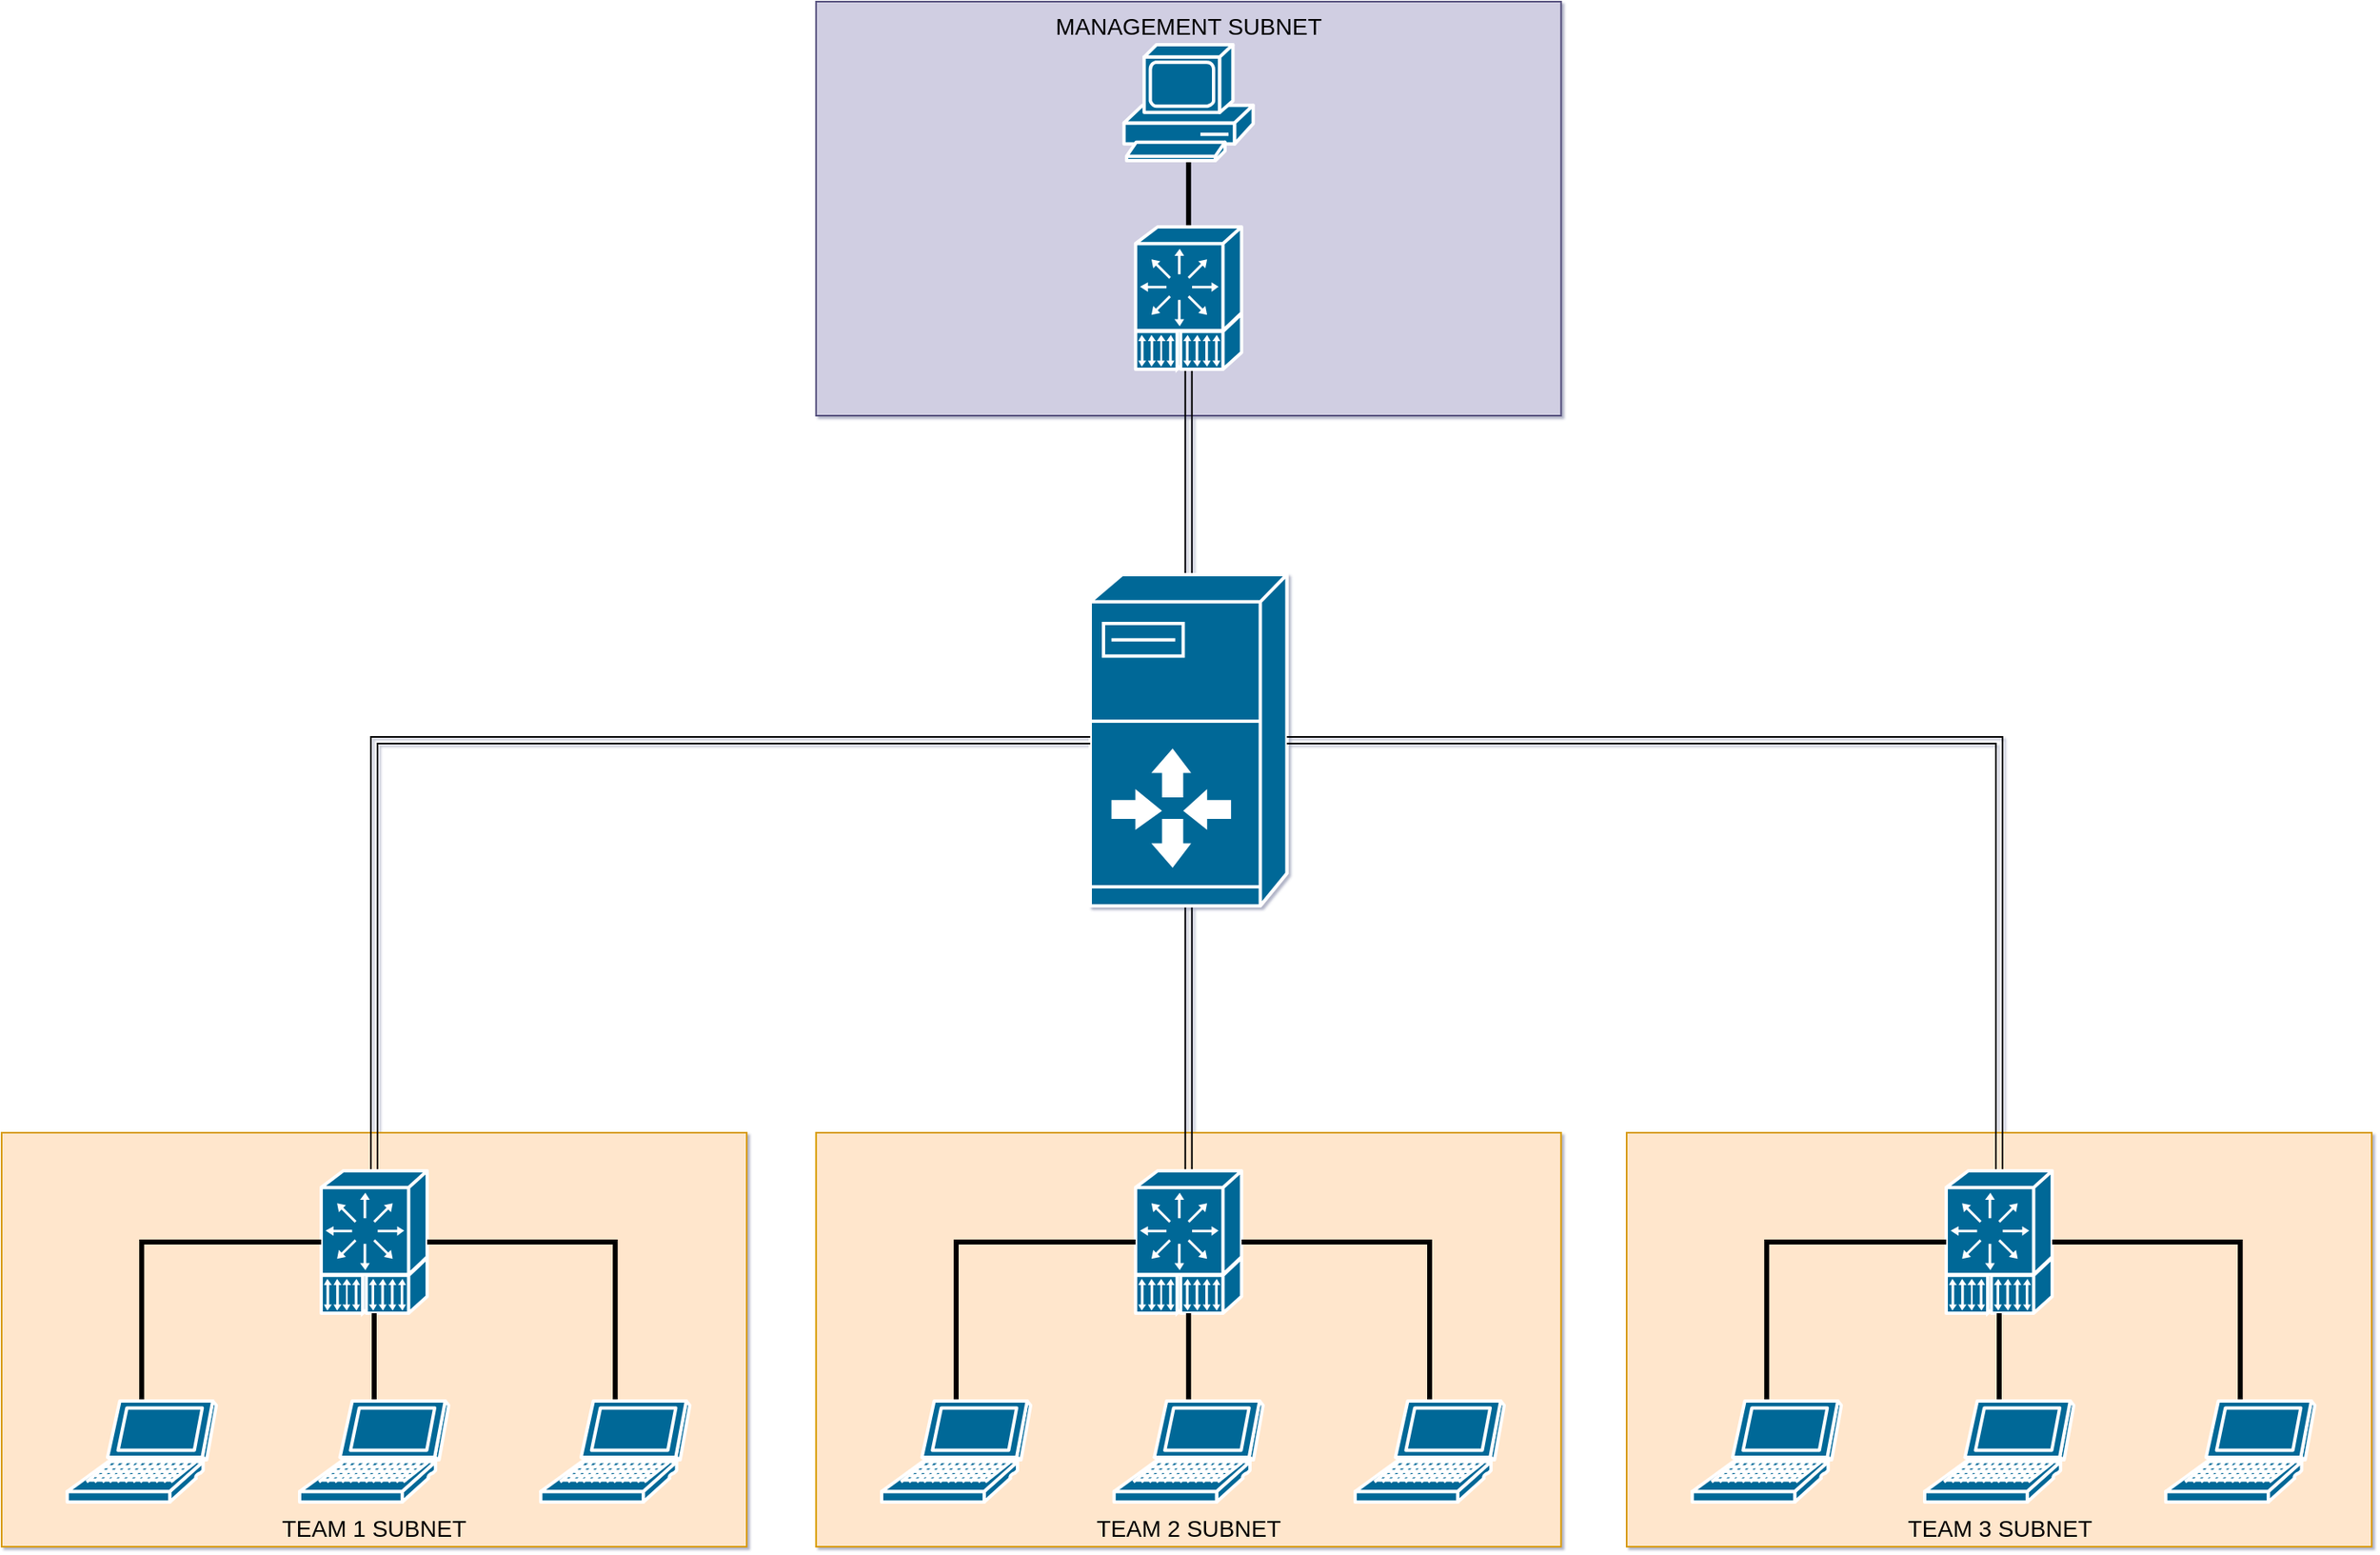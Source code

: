 <mxfile version="12.7.0" type="github">
  <diagram id="l5GeEBfZHHssQlTQPTFa" name="Page-1">
    <mxGraphModel dx="1303" dy="1218" grid="1" gridSize="10" guides="1" tooltips="1" connect="1" arrows="1" fold="1" page="1" pageScale="1" pageWidth="1920" pageHeight="1200" math="0" shadow="1">
      <root>
        <mxCell id="0"/>
        <mxCell id="1" parent="0"/>
        <mxCell id="af_4JqwX-g0Q7I4TWF5g-32" value="TEAM 2 SUBNET" style="whiteSpace=wrap;html=1;fillColor=#ffe6cc;fontSize=14;strokeColor=#d79b00;verticalAlign=bottom;flipV=0;flipH=0;align=center;labelPosition=center;verticalLabelPosition=middle;direction=south;aspect=fixed;" parent="1" vertex="1">
          <mxGeometry x="741.88" y="830" width="450" height="250" as="geometry"/>
        </mxCell>
        <mxCell id="af_4JqwX-g0Q7I4TWF5g-31" value="MANAGEMENT SUBNET" style="whiteSpace=wrap;html=1;fillColor=#d0cee2;fontSize=14;strokeColor=#56517e;verticalAlign=top;" parent="1" vertex="1">
          <mxGeometry x="741.88" y="147" width="450" height="250" as="geometry"/>
        </mxCell>
        <mxCell id="af_4JqwX-g0Q7I4TWF5g-16" value="" style="edgeStyle=orthogonalEdgeStyle;rounded=0;orthogonalLoop=1;jettySize=auto;html=1;shape=link;" parent="1" source="af_4JqwX-g0Q7I4TWF5g-1" target="af_4JqwX-g0Q7I4TWF5g-14" edge="1">
          <mxGeometry relative="1" as="geometry"/>
        </mxCell>
        <mxCell id="af_4JqwX-g0Q7I4TWF5g-19" value="" style="edgeStyle=orthogonalEdgeStyle;rounded=0;orthogonalLoop=1;jettySize=auto;html=1;shape=link;" parent="1" source="af_4JqwX-g0Q7I4TWF5g-1" target="af_4JqwX-g0Q7I4TWF5g-11" edge="1">
          <mxGeometry relative="1" as="geometry"/>
        </mxCell>
        <mxCell id="af_4JqwX-g0Q7I4TWF5g-1" value="" style="shape=mxgraph.cisco.servers.server_with_router;html=1;dashed=0;fillColor=#036897;strokeColor=#ffffff;strokeWidth=2;verticalLabelPosition=bottom;verticalAlign=top" parent="1" vertex="1">
          <mxGeometry x="907.5" y="493" width="118.76" height="200" as="geometry"/>
        </mxCell>
        <mxCell id="af_4JqwX-g0Q7I4TWF5g-91" value="" style="edgeStyle=orthogonalEdgeStyle;rounded=0;orthogonalLoop=1;jettySize=auto;html=1;endArrow=none;endFill=0;strokeWidth=3;" parent="1" source="af_4JqwX-g0Q7I4TWF5g-11" target="af_4JqwX-g0Q7I4TWF5g-20" edge="1">
          <mxGeometry relative="1" as="geometry"/>
        </mxCell>
        <mxCell id="af_4JqwX-g0Q7I4TWF5g-11" value="" style="shape=mxgraph.cisco.computers_and_peripherals.pc_adapter_card;html=1;dashed=0;fillColor=#036897;strokeColor=#ffffff;strokeWidth=2;verticalLabelPosition=bottom;verticalAlign=top" parent="1" vertex="1">
          <mxGeometry x="934.88" y="283" width="64" height="86" as="geometry"/>
        </mxCell>
        <mxCell id="af_4JqwX-g0Q7I4TWF5g-14" value="" style="shape=mxgraph.cisco.computers_and_peripherals.pc_adapter_card;html=1;dashed=0;fillColor=#036897;strokeColor=#ffffff;strokeWidth=2;verticalLabelPosition=bottom;verticalAlign=top" parent="1" vertex="1">
          <mxGeometry x="934.88" y="853" width="64" height="86" as="geometry"/>
        </mxCell>
        <mxCell id="af_4JqwX-g0Q7I4TWF5g-20" value="" style="shape=mxgraph.cisco.computers_and_peripherals.pc;html=1;pointerEvents=1;dashed=0;fillColor=#036897;strokeColor=#ffffff;strokeWidth=2;verticalLabelPosition=bottom;verticalAlign=top;align=center;outlineConnect=0;" parent="1" vertex="1">
          <mxGeometry x="927.88" y="173" width="78" height="70" as="geometry"/>
        </mxCell>
        <mxCell id="af_4JqwX-g0Q7I4TWF5g-29" value="&lt;span style=&quot;color: rgba(0 , 0 , 0 , 0) ; font-family: monospace ; font-size: 0px&quot;&gt;%3CmxGraphModel%3E%3Croot%3E%3CmxCell%20id%3D%220%22%2F%3E%3CmxCell%20id%3D%221%22%20parent%3D%220%22%2F%3E%3CmxCell%20id%3D%222%22%20value%3D%22Enterprise%20Networks%22%20style%3D%22whiteSpace%3Dwrap%3Bhtml%3D1%3BfillColor%3D%23FFD470%3BgradientColor%3Dnone%3BfontSize%3D14%3BstrokeColor%3Dnone%3BverticalAlign%3Dtop%3B%22%20vertex%3D%221%22%20parent%3D%221%22%3E%3CmxGeometry%20x%3D%22170%22%20y%3D%22100%22%20width%3D%22317%22%20height%3D%22678%22%20as%3D%22geometry%22%2F%3E%3C%2FmxCell%3E%3C%2Froot%3E%3C%2FmxGraphModel%3E&lt;/span&gt;" style="text;html=1;align=center;verticalAlign=middle;resizable=0;points=[];autosize=1;" parent="1" vertex="1">
          <mxGeometry x="689.5" y="377" width="20" height="20" as="geometry"/>
        </mxCell>
        <mxCell id="af_4JqwX-g0Q7I4TWF5g-82" style="edgeStyle=orthogonalEdgeStyle;rounded=0;orthogonalLoop=1;jettySize=auto;html=1;endArrow=none;endFill=0;strokeWidth=3;sourcePortConstraint=north;" parent="1" source="af_4JqwX-g0Q7I4TWF5g-34" target="af_4JqwX-g0Q7I4TWF5g-14" edge="1">
          <mxGeometry relative="1" as="geometry"/>
        </mxCell>
        <mxCell id="af_4JqwX-g0Q7I4TWF5g-34" value="" style="shape=mxgraph.cisco.computers_and_peripherals.laptop;html=1;pointerEvents=1;dashed=0;fillColor=#036897;strokeColor=#ffffff;strokeWidth=2;verticalLabelPosition=bottom;verticalAlign=top;align=center;outlineConnect=0;" parent="1" vertex="1">
          <mxGeometry x="1067.5" y="992" width="90" height="61" as="geometry"/>
        </mxCell>
        <mxCell id="af_4JqwX-g0Q7I4TWF5g-81" style="edgeStyle=orthogonalEdgeStyle;rounded=0;orthogonalLoop=1;jettySize=auto;html=1;endArrow=none;endFill=0;strokeWidth=3;targetPortConstraint=west;" parent="1" source="af_4JqwX-g0Q7I4TWF5g-37" target="af_4JqwX-g0Q7I4TWF5g-14" edge="1">
          <mxGeometry relative="1" as="geometry"/>
        </mxCell>
        <mxCell id="af_4JqwX-g0Q7I4TWF5g-37" value="" style="shape=mxgraph.cisco.computers_and_peripherals.laptop;html=1;pointerEvents=1;dashed=0;fillColor=#036897;strokeColor=#ffffff;strokeWidth=2;verticalLabelPosition=bottom;verticalAlign=top;align=center;outlineConnect=0;" parent="1" vertex="1">
          <mxGeometry x="781.5" y="992" width="90" height="61" as="geometry"/>
        </mxCell>
        <mxCell id="af_4JqwX-g0Q7I4TWF5g-84" value="" style="edgeStyle=orthogonalEdgeStyle;rounded=0;orthogonalLoop=1;jettySize=auto;html=1;endArrow=none;endFill=0;strokeWidth=3;" parent="1" source="af_4JqwX-g0Q7I4TWF5g-38" target="af_4JqwX-g0Q7I4TWF5g-14" edge="1">
          <mxGeometry relative="1" as="geometry"/>
        </mxCell>
        <mxCell id="af_4JqwX-g0Q7I4TWF5g-38" value="" style="shape=mxgraph.cisco.computers_and_peripherals.laptop;html=1;pointerEvents=1;dashed=0;fillColor=#036897;strokeColor=#ffffff;strokeWidth=2;verticalLabelPosition=bottom;verticalAlign=top;align=center;outlineConnect=0;" parent="1" vertex="1">
          <mxGeometry x="921.88" y="992" width="90" height="61" as="geometry"/>
        </mxCell>
        <mxCell id="Bj6Bwo_ux3LitwSMZHOG-19" value="TEAM 3 SUBNET" style="whiteSpace=wrap;html=1;fillColor=#ffe6cc;fontSize=14;strokeColor=#d79b00;verticalAlign=bottom;flipV=0;flipH=0;align=center;labelPosition=center;verticalLabelPosition=middle;direction=south;aspect=fixed;" vertex="1" parent="1">
          <mxGeometry x="1231.5" y="830" width="450" height="250" as="geometry"/>
        </mxCell>
        <mxCell id="Bj6Bwo_ux3LitwSMZHOG-36" style="edgeStyle=orthogonalEdgeStyle;shape=link;rounded=0;orthogonalLoop=1;jettySize=auto;html=1;sourcePortConstraint=north;" edge="1" parent="1" source="Bj6Bwo_ux3LitwSMZHOG-20" target="af_4JqwX-g0Q7I4TWF5g-1">
          <mxGeometry relative="1" as="geometry"/>
        </mxCell>
        <mxCell id="Bj6Bwo_ux3LitwSMZHOG-20" value="" style="shape=mxgraph.cisco.computers_and_peripherals.pc_adapter_card;html=1;dashed=0;fillColor=#036897;strokeColor=#ffffff;strokeWidth=2;verticalLabelPosition=bottom;verticalAlign=top" vertex="1" parent="1">
          <mxGeometry x="1424.5" y="853" width="64" height="86" as="geometry"/>
        </mxCell>
        <mxCell id="Bj6Bwo_ux3LitwSMZHOG-21" style="edgeStyle=orthogonalEdgeStyle;rounded=0;orthogonalLoop=1;jettySize=auto;html=1;endArrow=none;endFill=0;strokeWidth=3;sourcePortConstraint=north;" edge="1" parent="1" source="Bj6Bwo_ux3LitwSMZHOG-22" target="Bj6Bwo_ux3LitwSMZHOG-20">
          <mxGeometry relative="1" as="geometry"/>
        </mxCell>
        <mxCell id="Bj6Bwo_ux3LitwSMZHOG-22" value="" style="shape=mxgraph.cisco.computers_and_peripherals.laptop;html=1;pointerEvents=1;dashed=0;fillColor=#036897;strokeColor=#ffffff;strokeWidth=2;verticalLabelPosition=bottom;verticalAlign=top;align=center;outlineConnect=0;" vertex="1" parent="1">
          <mxGeometry x="1557.12" y="992" width="90" height="61" as="geometry"/>
        </mxCell>
        <mxCell id="Bj6Bwo_ux3LitwSMZHOG-23" style="edgeStyle=orthogonalEdgeStyle;rounded=0;orthogonalLoop=1;jettySize=auto;html=1;endArrow=none;endFill=0;strokeWidth=3;targetPortConstraint=west;" edge="1" parent="1" source="Bj6Bwo_ux3LitwSMZHOG-24" target="Bj6Bwo_ux3LitwSMZHOG-20">
          <mxGeometry relative="1" as="geometry"/>
        </mxCell>
        <mxCell id="Bj6Bwo_ux3LitwSMZHOG-24" value="" style="shape=mxgraph.cisco.computers_and_peripherals.laptop;html=1;pointerEvents=1;dashed=0;fillColor=#036897;strokeColor=#ffffff;strokeWidth=2;verticalLabelPosition=bottom;verticalAlign=top;align=center;outlineConnect=0;" vertex="1" parent="1">
          <mxGeometry x="1271.12" y="992" width="90" height="61" as="geometry"/>
        </mxCell>
        <mxCell id="Bj6Bwo_ux3LitwSMZHOG-25" value="" style="edgeStyle=orthogonalEdgeStyle;rounded=0;orthogonalLoop=1;jettySize=auto;html=1;endArrow=none;endFill=0;strokeWidth=3;" edge="1" parent="1" source="Bj6Bwo_ux3LitwSMZHOG-26" target="Bj6Bwo_ux3LitwSMZHOG-20">
          <mxGeometry relative="1" as="geometry"/>
        </mxCell>
        <mxCell id="Bj6Bwo_ux3LitwSMZHOG-26" value="" style="shape=mxgraph.cisco.computers_and_peripherals.laptop;html=1;pointerEvents=1;dashed=0;fillColor=#036897;strokeColor=#ffffff;strokeWidth=2;verticalLabelPosition=bottom;verticalAlign=top;align=center;outlineConnect=0;" vertex="1" parent="1">
          <mxGeometry x="1411.5" y="992" width="90" height="61" as="geometry"/>
        </mxCell>
        <mxCell id="Bj6Bwo_ux3LitwSMZHOG-27" value="TEAM 1 SUBNET" style="whiteSpace=wrap;html=1;fillColor=#ffe6cc;fontSize=14;strokeColor=#d79b00;verticalAlign=bottom;flipV=0;flipH=0;align=center;labelPosition=center;verticalLabelPosition=middle;direction=south;aspect=fixed;" vertex="1" parent="1">
          <mxGeometry x="250" y="830" width="450" height="250" as="geometry"/>
        </mxCell>
        <mxCell id="Bj6Bwo_ux3LitwSMZHOG-35" style="edgeStyle=orthogonalEdgeStyle;rounded=0;orthogonalLoop=1;jettySize=auto;html=1;shape=link;sourcePortConstraint=north;" edge="1" parent="1" source="Bj6Bwo_ux3LitwSMZHOG-28" target="af_4JqwX-g0Q7I4TWF5g-1">
          <mxGeometry relative="1" as="geometry"/>
        </mxCell>
        <mxCell id="Bj6Bwo_ux3LitwSMZHOG-28" value="" style="shape=mxgraph.cisco.computers_and_peripherals.pc_adapter_card;html=1;dashed=0;fillColor=#036897;strokeColor=#ffffff;strokeWidth=2;verticalLabelPosition=bottom;verticalAlign=top" vertex="1" parent="1">
          <mxGeometry x="443" y="853" width="64" height="86" as="geometry"/>
        </mxCell>
        <mxCell id="Bj6Bwo_ux3LitwSMZHOG-29" style="edgeStyle=orthogonalEdgeStyle;rounded=0;orthogonalLoop=1;jettySize=auto;html=1;endArrow=none;endFill=0;strokeWidth=3;sourcePortConstraint=north;" edge="1" parent="1" source="Bj6Bwo_ux3LitwSMZHOG-30" target="Bj6Bwo_ux3LitwSMZHOG-28">
          <mxGeometry relative="1" as="geometry"/>
        </mxCell>
        <mxCell id="Bj6Bwo_ux3LitwSMZHOG-30" value="" style="shape=mxgraph.cisco.computers_and_peripherals.laptop;html=1;pointerEvents=1;dashed=0;fillColor=#036897;strokeColor=#ffffff;strokeWidth=2;verticalLabelPosition=bottom;verticalAlign=top;align=center;outlineConnect=0;" vertex="1" parent="1">
          <mxGeometry x="575.62" y="992" width="90" height="61" as="geometry"/>
        </mxCell>
        <mxCell id="Bj6Bwo_ux3LitwSMZHOG-31" style="edgeStyle=orthogonalEdgeStyle;rounded=0;orthogonalLoop=1;jettySize=auto;html=1;endArrow=none;endFill=0;strokeWidth=3;targetPortConstraint=west;" edge="1" parent="1" source="Bj6Bwo_ux3LitwSMZHOG-32" target="Bj6Bwo_ux3LitwSMZHOG-28">
          <mxGeometry relative="1" as="geometry"/>
        </mxCell>
        <mxCell id="Bj6Bwo_ux3LitwSMZHOG-32" value="" style="shape=mxgraph.cisco.computers_and_peripherals.laptop;html=1;pointerEvents=1;dashed=0;fillColor=#036897;strokeColor=#ffffff;strokeWidth=2;verticalLabelPosition=bottom;verticalAlign=top;align=center;outlineConnect=0;" vertex="1" parent="1">
          <mxGeometry x="289.62" y="992" width="90" height="61" as="geometry"/>
        </mxCell>
        <mxCell id="Bj6Bwo_ux3LitwSMZHOG-33" value="" style="edgeStyle=orthogonalEdgeStyle;rounded=0;orthogonalLoop=1;jettySize=auto;html=1;endArrow=none;endFill=0;strokeWidth=3;" edge="1" parent="1" source="Bj6Bwo_ux3LitwSMZHOG-34" target="Bj6Bwo_ux3LitwSMZHOG-28">
          <mxGeometry relative="1" as="geometry"/>
        </mxCell>
        <mxCell id="Bj6Bwo_ux3LitwSMZHOG-34" value="" style="shape=mxgraph.cisco.computers_and_peripherals.laptop;html=1;pointerEvents=1;dashed=0;fillColor=#036897;strokeColor=#ffffff;strokeWidth=2;verticalLabelPosition=bottom;verticalAlign=top;align=center;outlineConnect=0;" vertex="1" parent="1">
          <mxGeometry x="430" y="992" width="90" height="61" as="geometry"/>
        </mxCell>
      </root>
    </mxGraphModel>
  </diagram>
</mxfile>
